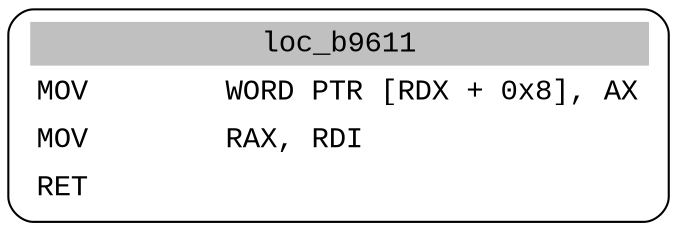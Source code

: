 digraph asm_graph {
1941 [
shape="Mrecord" fontname="Courier New"label =<<table border="0" cellborder="0" cellpadding="3"><tr><td align="center" colspan="2" bgcolor="grey">loc_b9611</td></tr><tr><td align="left">MOV        WORD PTR [RDX + 0x8], AX</td></tr><tr><td align="left">MOV        RAX, RDI</td></tr><tr><td align="left">RET        </td></tr></table>> ];
}